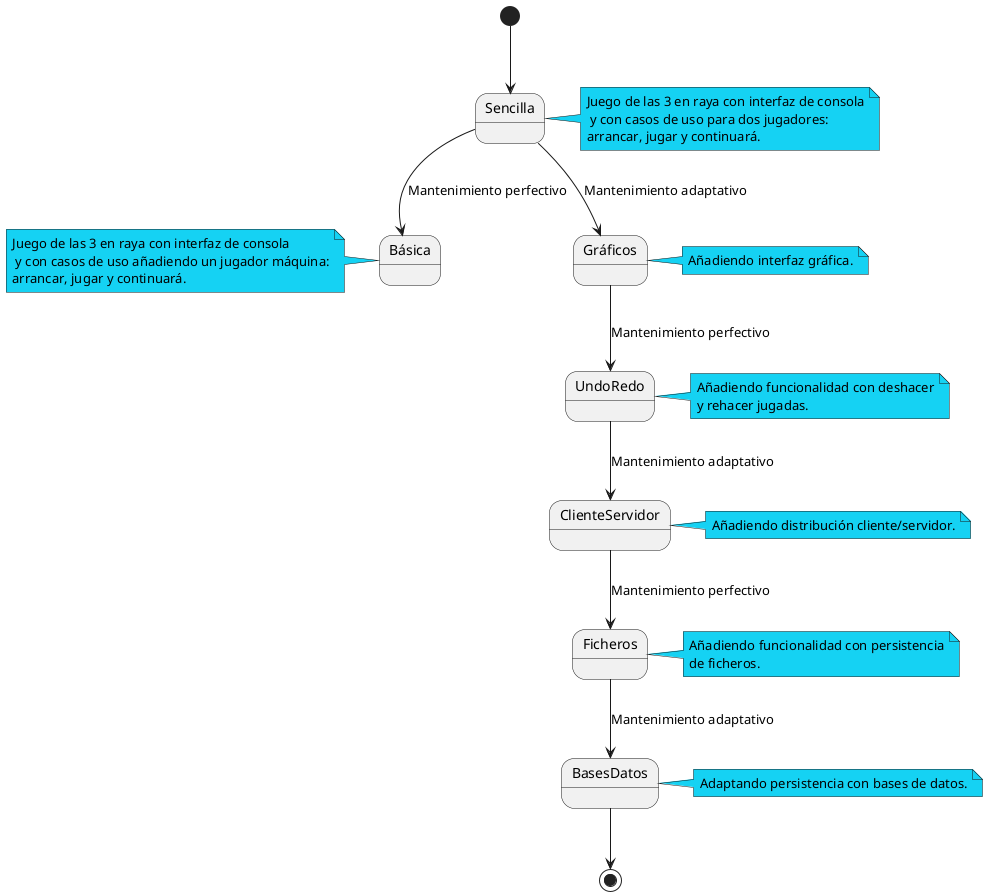 @startuml versions

state Básica
state Gráficos
state UndoRedo
state ClienteServidor
State Ficheros
State BasesDatos

[*] --> Sencilla
Sencilla --> Básica :Mantenimiento perfectivo
Sencilla --> Gráficos:Mantenimiento adaptativo
Gráficos --> UndoRedo:Mantenimiento perfectivo
UndoRedo --> ClienteServidor:Mantenimiento adaptativo
ClienteServidor --> Ficheros:Mantenimiento perfectivo
Ficheros --> BasesDatos:Mantenimiento adaptativo
BasesDatos --> [*]

note right of Sencilla #15D2F3
  Juego de las 3 en raya con interfaz de consola
   y con casos de uso para dos jugadores:
  arrancar, jugar y continuará.
end note

note left of Básica #15D2F3
  Juego de las 3 en raya con interfaz de consola
   y con casos de uso añadiendo un jugador máquina:
  arrancar, jugar y continuará.
end note

note right of Gráficos #15D2F3
  Añadiendo interfaz gráfica.
end note

note right of UndoRedo #15D2F3
  Añadiendo funcionalidad con deshacer
  y rehacer jugadas.
end note

note right of ClienteServidor #15D2F3
  Añadiendo distribución cliente/servidor.
end note

note right of Ficheros #15D2F3
  Añadiendo funcionalidad con persistencia
  de ficheros.
end note

note right of BasesDatos #15D2F3
  Adaptando persistencia con bases de datos.
end note


@enduml
